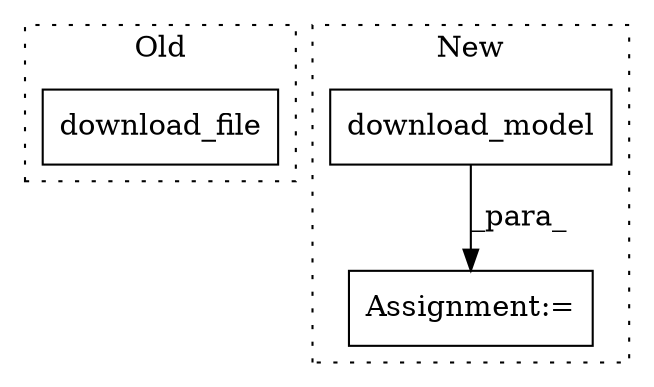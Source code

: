 digraph G {
subgraph cluster0 {
1 [label="download_file" a="32" s="12664,12688" l="14,1" shape="box"];
label = "Old";
style="dotted";
}
subgraph cluster1 {
2 [label="download_model" a="32" s="12178,12213" l="15,1" shape="box"];
3 [label="Assignment:=" a="7" s="12166" l="12" shape="box"];
label = "New";
style="dotted";
}
2 -> 3 [label="_para_"];
}